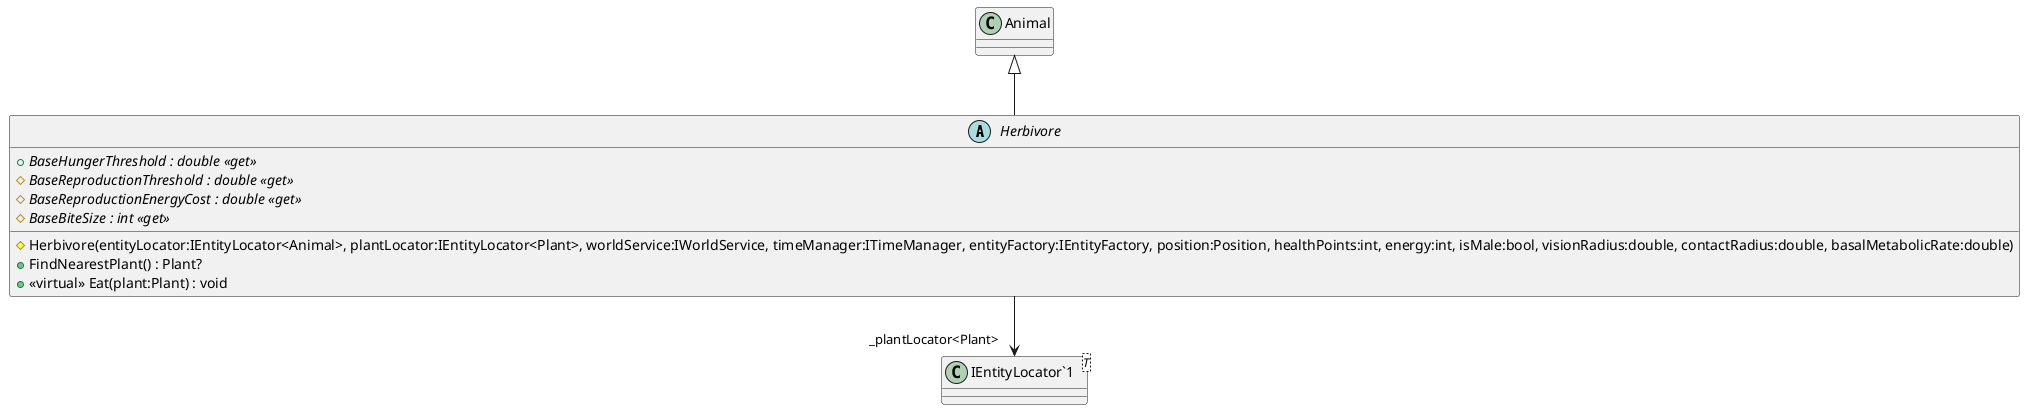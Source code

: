 @startuml
abstract class Herbivore {
    + {abstract} BaseHungerThreshold : double <<get>>
    # {abstract} BaseReproductionThreshold : double <<get>>
    # {abstract} BaseReproductionEnergyCost : double <<get>>
    # {abstract} BaseBiteSize : int <<get>>
    # Herbivore(entityLocator:IEntityLocator<Animal>, plantLocator:IEntityLocator<Plant>, worldService:IWorldService, timeManager:ITimeManager, entityFactory:IEntityFactory, position:Position, healthPoints:int, energy:int, isMale:bool, visionRadius:double, contactRadius:double, basalMetabolicRate:double)
    + FindNearestPlant() : Plant?
    + <<virtual>> Eat(plant:Plant) : void
}
class "IEntityLocator`1"<T> {
}
Animal <|-- Herbivore
Herbivore --> "_plantLocator<Plant>" "IEntityLocator`1"
@enduml
